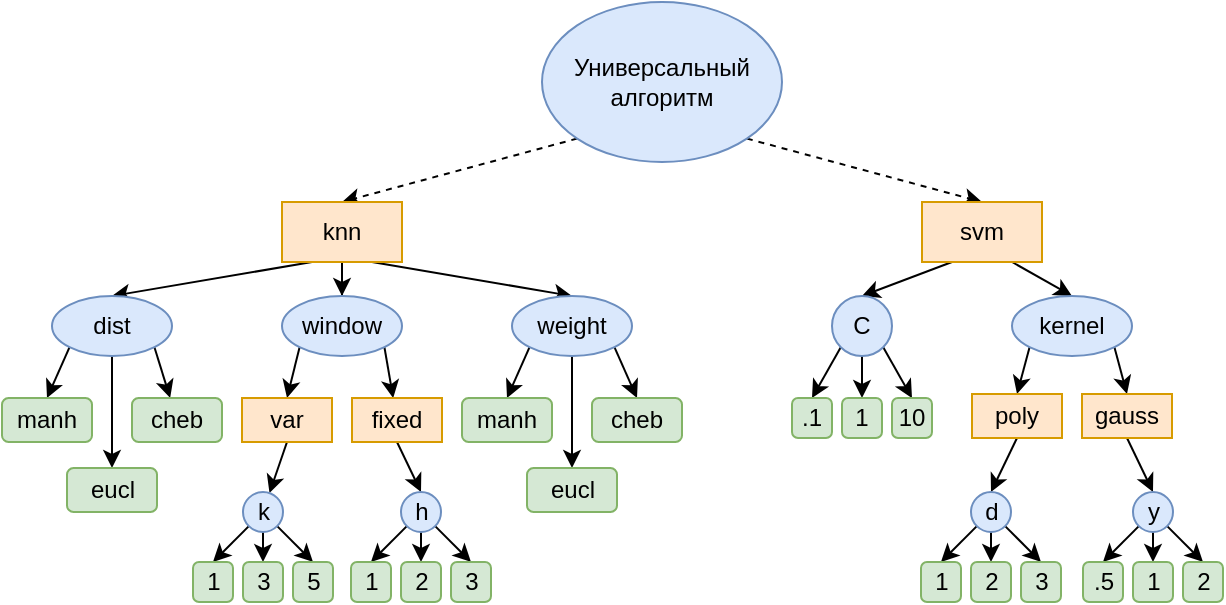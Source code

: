 <mxfile version="21.4.0" type="device">
  <diagram name="Страница 1" id="KDAQe_djjsRGyBR6coqq">
    <mxGraphModel dx="1434" dy="741" grid="1" gridSize="10" guides="1" tooltips="1" connect="1" arrows="1" fold="1" page="1" pageScale="1" pageWidth="1100" pageHeight="850" math="0" shadow="0">
      <root>
        <mxCell id="0" />
        <mxCell id="1" parent="0" />
        <mxCell id="blKDnh3Oih4nJDpGrEhD-10" style="rounded=0;orthogonalLoop=1;jettySize=auto;html=1;exitX=0;exitY=1;exitDx=0;exitDy=0;entryX=0.5;entryY=0;entryDx=0;entryDy=0;dashed=1;" parent="1" source="blKDnh3Oih4nJDpGrEhD-1" target="blKDnh3Oih4nJDpGrEhD-2" edge="1">
          <mxGeometry relative="1" as="geometry" />
        </mxCell>
        <mxCell id="blKDnh3Oih4nJDpGrEhD-11" style="rounded=0;orthogonalLoop=1;jettySize=auto;html=1;exitX=1;exitY=1;exitDx=0;exitDy=0;entryX=0.5;entryY=0;entryDx=0;entryDy=0;dashed=1;" parent="1" source="blKDnh3Oih4nJDpGrEhD-1" target="blKDnh3Oih4nJDpGrEhD-3" edge="1">
          <mxGeometry relative="1" as="geometry" />
        </mxCell>
        <mxCell id="blKDnh3Oih4nJDpGrEhD-1" value="Универсальный&lt;br&gt;алгоритм" style="ellipse;whiteSpace=wrap;html=1;fillColor=#dae8fc;strokeColor=#6c8ebf;" parent="1" vertex="1">
          <mxGeometry x="515" y="275" width="120" height="80" as="geometry" />
        </mxCell>
        <mxCell id="blKDnh3Oih4nJDpGrEhD-12" style="rounded=0;orthogonalLoop=1;jettySize=auto;html=1;exitX=0.25;exitY=1;exitDx=0;exitDy=0;entryX=0.5;entryY=0;entryDx=0;entryDy=0;" parent="1" source="blKDnh3Oih4nJDpGrEhD-2" target="blKDnh3Oih4nJDpGrEhD-4" edge="1">
          <mxGeometry relative="1" as="geometry" />
        </mxCell>
        <mxCell id="blKDnh3Oih4nJDpGrEhD-13" style="edgeStyle=orthogonalEdgeStyle;rounded=0;orthogonalLoop=1;jettySize=auto;html=1;entryX=0.5;entryY=0;entryDx=0;entryDy=0;" parent="1" source="blKDnh3Oih4nJDpGrEhD-2" target="blKDnh3Oih4nJDpGrEhD-6" edge="1">
          <mxGeometry relative="1" as="geometry" />
        </mxCell>
        <mxCell id="blKDnh3Oih4nJDpGrEhD-14" style="rounded=0;orthogonalLoop=1;jettySize=auto;html=1;exitX=0.75;exitY=1;exitDx=0;exitDy=0;entryX=0.5;entryY=0;entryDx=0;entryDy=0;" parent="1" source="blKDnh3Oih4nJDpGrEhD-2" target="blKDnh3Oih4nJDpGrEhD-7" edge="1">
          <mxGeometry relative="1" as="geometry" />
        </mxCell>
        <mxCell id="blKDnh3Oih4nJDpGrEhD-2" value="knn" style="rounded=0;whiteSpace=wrap;html=1;fillColor=#ffe6cc;strokeColor=#d79b00;" parent="1" vertex="1">
          <mxGeometry x="385" y="375" width="60" height="30" as="geometry" />
        </mxCell>
        <mxCell id="blKDnh3Oih4nJDpGrEhD-15" style="rounded=0;orthogonalLoop=1;jettySize=auto;html=1;exitX=0.25;exitY=1;exitDx=0;exitDy=0;entryX=0.5;entryY=0;entryDx=0;entryDy=0;" parent="1" source="blKDnh3Oih4nJDpGrEhD-3" target="blKDnh3Oih4nJDpGrEhD-8" edge="1">
          <mxGeometry relative="1" as="geometry" />
        </mxCell>
        <mxCell id="blKDnh3Oih4nJDpGrEhD-16" style="rounded=0;orthogonalLoop=1;jettySize=auto;html=1;exitX=0.75;exitY=1;exitDx=0;exitDy=0;entryX=0.5;entryY=0;entryDx=0;entryDy=0;" parent="1" source="blKDnh3Oih4nJDpGrEhD-3" target="blKDnh3Oih4nJDpGrEhD-9" edge="1">
          <mxGeometry relative="1" as="geometry" />
        </mxCell>
        <mxCell id="blKDnh3Oih4nJDpGrEhD-3" value="svm" style="rounded=0;whiteSpace=wrap;html=1;fillColor=#ffe6cc;strokeColor=#d79b00;" parent="1" vertex="1">
          <mxGeometry x="705" y="375" width="60" height="30" as="geometry" />
        </mxCell>
        <mxCell id="blKDnh3Oih4nJDpGrEhD-20" style="rounded=0;orthogonalLoop=1;jettySize=auto;html=1;entryX=0.5;entryY=0;entryDx=0;entryDy=0;" parent="1" source="blKDnh3Oih4nJDpGrEhD-4" target="blKDnh3Oih4nJDpGrEhD-17" edge="1">
          <mxGeometry relative="1" as="geometry" />
        </mxCell>
        <mxCell id="blKDnh3Oih4nJDpGrEhD-21" style="rounded=0;orthogonalLoop=1;jettySize=auto;html=1;exitX=0;exitY=1;exitDx=0;exitDy=0;entryX=0.5;entryY=0;entryDx=0;entryDy=0;" parent="1" source="blKDnh3Oih4nJDpGrEhD-4" target="blKDnh3Oih4nJDpGrEhD-18" edge="1">
          <mxGeometry relative="1" as="geometry" />
        </mxCell>
        <mxCell id="blKDnh3Oih4nJDpGrEhD-29" style="rounded=0;orthogonalLoop=1;jettySize=auto;html=1;exitX=1;exitY=1;exitDx=0;exitDy=0;" parent="1" source="blKDnh3Oih4nJDpGrEhD-4" target="blKDnh3Oih4nJDpGrEhD-19" edge="1">
          <mxGeometry relative="1" as="geometry" />
        </mxCell>
        <mxCell id="blKDnh3Oih4nJDpGrEhD-4" value="dist" style="ellipse;whiteSpace=wrap;html=1;fillColor=#dae8fc;strokeColor=#6c8ebf;" parent="1" vertex="1">
          <mxGeometry x="270" y="422" width="60" height="30" as="geometry" />
        </mxCell>
        <mxCell id="blKDnh3Oih4nJDpGrEhD-24" style="rounded=0;orthogonalLoop=1;jettySize=auto;html=1;exitX=0;exitY=1;exitDx=0;exitDy=0;entryX=0.5;entryY=0;entryDx=0;entryDy=0;" parent="1" source="blKDnh3Oih4nJDpGrEhD-6" target="blKDnh3Oih4nJDpGrEhD-23" edge="1">
          <mxGeometry relative="1" as="geometry" />
        </mxCell>
        <mxCell id="blKDnh3Oih4nJDpGrEhD-26" style="rounded=0;orthogonalLoop=1;jettySize=auto;html=1;exitX=1;exitY=1;exitDx=0;exitDy=0;" parent="1" source="blKDnh3Oih4nJDpGrEhD-6" target="blKDnh3Oih4nJDpGrEhD-25" edge="1">
          <mxGeometry relative="1" as="geometry" />
        </mxCell>
        <mxCell id="blKDnh3Oih4nJDpGrEhD-6" value="window" style="ellipse;whiteSpace=wrap;html=1;fillColor=#dae8fc;strokeColor=#6c8ebf;" parent="1" vertex="1">
          <mxGeometry x="385" y="422" width="60" height="30" as="geometry" />
        </mxCell>
        <mxCell id="blKDnh3Oih4nJDpGrEhD-34" style="rounded=0;orthogonalLoop=1;jettySize=auto;html=1;exitX=0;exitY=1;exitDx=0;exitDy=0;entryX=0.5;entryY=0;entryDx=0;entryDy=0;" parent="1" source="blKDnh3Oih4nJDpGrEhD-7" target="blKDnh3Oih4nJDpGrEhD-31" edge="1">
          <mxGeometry relative="1" as="geometry" />
        </mxCell>
        <mxCell id="blKDnh3Oih4nJDpGrEhD-35" style="rounded=0;orthogonalLoop=1;jettySize=auto;html=1;exitX=1;exitY=1;exitDx=0;exitDy=0;entryX=0.5;entryY=0;entryDx=0;entryDy=0;" parent="1" source="blKDnh3Oih4nJDpGrEhD-7" target="blKDnh3Oih4nJDpGrEhD-32" edge="1">
          <mxGeometry relative="1" as="geometry" />
        </mxCell>
        <mxCell id="blKDnh3Oih4nJDpGrEhD-36" style="edgeStyle=orthogonalEdgeStyle;rounded=0;orthogonalLoop=1;jettySize=auto;html=1;exitX=0.5;exitY=1;exitDx=0;exitDy=0;" parent="1" source="blKDnh3Oih4nJDpGrEhD-7" target="blKDnh3Oih4nJDpGrEhD-33" edge="1">
          <mxGeometry relative="1" as="geometry" />
        </mxCell>
        <mxCell id="blKDnh3Oih4nJDpGrEhD-7" value="weight" style="ellipse;whiteSpace=wrap;html=1;fillColor=#dae8fc;strokeColor=#6c8ebf;" parent="1" vertex="1">
          <mxGeometry x="500" y="422" width="60" height="30" as="geometry" />
        </mxCell>
        <mxCell id="blKDnh3Oih4nJDpGrEhD-60" style="rounded=0;orthogonalLoop=1;jettySize=auto;html=1;exitX=0;exitY=1;exitDx=0;exitDy=0;entryX=0.5;entryY=0;entryDx=0;entryDy=0;" parent="1" source="blKDnh3Oih4nJDpGrEhD-8" target="blKDnh3Oih4nJDpGrEhD-57" edge="1">
          <mxGeometry relative="1" as="geometry" />
        </mxCell>
        <mxCell id="blKDnh3Oih4nJDpGrEhD-61" style="rounded=0;orthogonalLoop=1;jettySize=auto;html=1;exitX=0.5;exitY=1;exitDx=0;exitDy=0;entryX=0.5;entryY=0;entryDx=0;entryDy=0;" parent="1" source="blKDnh3Oih4nJDpGrEhD-8" target="blKDnh3Oih4nJDpGrEhD-58" edge="1">
          <mxGeometry relative="1" as="geometry" />
        </mxCell>
        <mxCell id="blKDnh3Oih4nJDpGrEhD-62" style="rounded=0;orthogonalLoop=1;jettySize=auto;html=1;exitX=1;exitY=1;exitDx=0;exitDy=0;entryX=0.5;entryY=0;entryDx=0;entryDy=0;" parent="1" source="blKDnh3Oih4nJDpGrEhD-8" target="blKDnh3Oih4nJDpGrEhD-59" edge="1">
          <mxGeometry relative="1" as="geometry" />
        </mxCell>
        <mxCell id="blKDnh3Oih4nJDpGrEhD-8" value="C" style="ellipse;whiteSpace=wrap;html=1;fillColor=#dae8fc;strokeColor=#6c8ebf;" parent="1" vertex="1">
          <mxGeometry x="660" y="422" width="30" height="30" as="geometry" />
        </mxCell>
        <mxCell id="blKDnh3Oih4nJDpGrEhD-83" style="rounded=0;orthogonalLoop=1;jettySize=auto;html=1;exitX=0;exitY=1;exitDx=0;exitDy=0;entryX=0.5;entryY=0;entryDx=0;entryDy=0;" parent="1" source="blKDnh3Oih4nJDpGrEhD-9" target="blKDnh3Oih4nJDpGrEhD-65" edge="1">
          <mxGeometry relative="1" as="geometry" />
        </mxCell>
        <mxCell id="blKDnh3Oih4nJDpGrEhD-84" style="rounded=0;orthogonalLoop=1;jettySize=auto;html=1;exitX=1;exitY=1;exitDx=0;exitDy=0;entryX=0.5;entryY=0;entryDx=0;entryDy=0;" parent="1" source="blKDnh3Oih4nJDpGrEhD-9" target="blKDnh3Oih4nJDpGrEhD-66" edge="1">
          <mxGeometry relative="1" as="geometry" />
        </mxCell>
        <mxCell id="blKDnh3Oih4nJDpGrEhD-9" value="kernel" style="ellipse;whiteSpace=wrap;html=1;fillColor=#dae8fc;strokeColor=#6c8ebf;" parent="1" vertex="1">
          <mxGeometry x="750" y="422" width="60" height="30" as="geometry" />
        </mxCell>
        <mxCell id="blKDnh3Oih4nJDpGrEhD-18" value="manh" style="rounded=1;whiteSpace=wrap;html=1;fillColor=#d5e8d4;strokeColor=#82b366;" parent="1" vertex="1">
          <mxGeometry x="245" y="473" width="45" height="22" as="geometry" />
        </mxCell>
        <mxCell id="blKDnh3Oih4nJDpGrEhD-19" value="cheb" style="rounded=1;whiteSpace=wrap;html=1;fillColor=#d5e8d4;strokeColor=#82b366;" parent="1" vertex="1">
          <mxGeometry x="310" y="473" width="45" height="22" as="geometry" />
        </mxCell>
        <mxCell id="blKDnh3Oih4nJDpGrEhD-48" style="rounded=0;orthogonalLoop=1;jettySize=auto;html=1;exitX=0.5;exitY=1;exitDx=0;exitDy=0;" parent="1" source="blKDnh3Oih4nJDpGrEhD-23" target="blKDnh3Oih4nJDpGrEhD-37" edge="1">
          <mxGeometry relative="1" as="geometry" />
        </mxCell>
        <mxCell id="blKDnh3Oih4nJDpGrEhD-49" style="rounded=0;orthogonalLoop=1;jettySize=auto;html=1;exitX=0.5;exitY=1;exitDx=0;exitDy=0;entryX=0.5;entryY=0;entryDx=0;entryDy=0;" parent="1" source="blKDnh3Oih4nJDpGrEhD-25" target="blKDnh3Oih4nJDpGrEhD-38" edge="1">
          <mxGeometry relative="1" as="geometry" />
        </mxCell>
        <mxCell id="blKDnh3Oih4nJDpGrEhD-23" value="var" style="rounded=0;whiteSpace=wrap;html=1;fillColor=#ffe6cc;strokeColor=#d79b00;" parent="1" vertex="1">
          <mxGeometry x="365" y="473" width="45" height="22" as="geometry" />
        </mxCell>
        <mxCell id="blKDnh3Oih4nJDpGrEhD-25" value="fixed" style="rounded=0;whiteSpace=wrap;html=1;fillColor=#ffe6cc;strokeColor=#d79b00;" parent="1" vertex="1">
          <mxGeometry x="420" y="473" width="45" height="22" as="geometry" />
        </mxCell>
        <mxCell id="blKDnh3Oih4nJDpGrEhD-17" value="eucl" style="rounded=1;whiteSpace=wrap;html=1;fillColor=#d5e8d4;strokeColor=#82b366;" parent="1" vertex="1">
          <mxGeometry x="277.5" y="508" width="45" height="22" as="geometry" />
        </mxCell>
        <mxCell id="blKDnh3Oih4nJDpGrEhD-31" value="manh" style="rounded=1;whiteSpace=wrap;html=1;fillColor=#d5e8d4;strokeColor=#82b366;" parent="1" vertex="1">
          <mxGeometry x="475" y="473" width="45" height="22" as="geometry" />
        </mxCell>
        <mxCell id="blKDnh3Oih4nJDpGrEhD-32" value="cheb" style="rounded=1;whiteSpace=wrap;html=1;fillColor=#d5e8d4;strokeColor=#82b366;" parent="1" vertex="1">
          <mxGeometry x="540" y="473" width="45" height="22" as="geometry" />
        </mxCell>
        <mxCell id="blKDnh3Oih4nJDpGrEhD-33" value="eucl" style="rounded=1;whiteSpace=wrap;html=1;fillColor=#d5e8d4;strokeColor=#82b366;" parent="1" vertex="1">
          <mxGeometry x="507.5" y="508" width="45" height="22" as="geometry" />
        </mxCell>
        <mxCell id="blKDnh3Oih4nJDpGrEhD-50" style="rounded=0;orthogonalLoop=1;jettySize=auto;html=1;exitX=0;exitY=1;exitDx=0;exitDy=0;entryX=0.5;entryY=0;entryDx=0;entryDy=0;" parent="1" source="blKDnh3Oih4nJDpGrEhD-37" target="blKDnh3Oih4nJDpGrEhD-40" edge="1">
          <mxGeometry relative="1" as="geometry" />
        </mxCell>
        <mxCell id="blKDnh3Oih4nJDpGrEhD-51" style="rounded=0;orthogonalLoop=1;jettySize=auto;html=1;exitX=0.5;exitY=1;exitDx=0;exitDy=0;entryX=0.5;entryY=0;entryDx=0;entryDy=0;" parent="1" source="blKDnh3Oih4nJDpGrEhD-37" target="blKDnh3Oih4nJDpGrEhD-41" edge="1">
          <mxGeometry relative="1" as="geometry" />
        </mxCell>
        <mxCell id="blKDnh3Oih4nJDpGrEhD-52" style="rounded=0;orthogonalLoop=1;jettySize=auto;html=1;exitX=1;exitY=1;exitDx=0;exitDy=0;entryX=0.5;entryY=0;entryDx=0;entryDy=0;" parent="1" source="blKDnh3Oih4nJDpGrEhD-37" target="blKDnh3Oih4nJDpGrEhD-42" edge="1">
          <mxGeometry relative="1" as="geometry" />
        </mxCell>
        <mxCell id="blKDnh3Oih4nJDpGrEhD-37" value="k" style="ellipse;whiteSpace=wrap;html=1;aspect=fixed;fillColor=#dae8fc;strokeColor=#6c8ebf;" parent="1" vertex="1">
          <mxGeometry x="365.5" y="520" width="20" height="20" as="geometry" />
        </mxCell>
        <mxCell id="blKDnh3Oih4nJDpGrEhD-53" style="rounded=0;orthogonalLoop=1;jettySize=auto;html=1;exitX=0;exitY=1;exitDx=0;exitDy=0;entryX=0.5;entryY=0;entryDx=0;entryDy=0;" parent="1" source="blKDnh3Oih4nJDpGrEhD-38" target="blKDnh3Oih4nJDpGrEhD-43" edge="1">
          <mxGeometry relative="1" as="geometry" />
        </mxCell>
        <mxCell id="blKDnh3Oih4nJDpGrEhD-55" style="rounded=0;orthogonalLoop=1;jettySize=auto;html=1;exitX=0.5;exitY=1;exitDx=0;exitDy=0;entryX=0.5;entryY=0;entryDx=0;entryDy=0;" parent="1" source="blKDnh3Oih4nJDpGrEhD-38" target="blKDnh3Oih4nJDpGrEhD-44" edge="1">
          <mxGeometry relative="1" as="geometry" />
        </mxCell>
        <mxCell id="blKDnh3Oih4nJDpGrEhD-56" style="rounded=0;orthogonalLoop=1;jettySize=auto;html=1;exitX=1;exitY=1;exitDx=0;exitDy=0;entryX=0.5;entryY=0;entryDx=0;entryDy=0;" parent="1" source="blKDnh3Oih4nJDpGrEhD-38" target="blKDnh3Oih4nJDpGrEhD-45" edge="1">
          <mxGeometry relative="1" as="geometry" />
        </mxCell>
        <mxCell id="blKDnh3Oih4nJDpGrEhD-38" value="h" style="ellipse;whiteSpace=wrap;html=1;aspect=fixed;fillColor=#dae8fc;strokeColor=#6c8ebf;" parent="1" vertex="1">
          <mxGeometry x="444.5" y="520" width="20" height="20" as="geometry" />
        </mxCell>
        <mxCell id="blKDnh3Oih4nJDpGrEhD-40" value="1" style="rounded=1;whiteSpace=wrap;html=1;fillColor=#d5e8d4;strokeColor=#82b366;" parent="1" vertex="1">
          <mxGeometry x="340.5" y="555" width="20" height="20" as="geometry" />
        </mxCell>
        <mxCell id="blKDnh3Oih4nJDpGrEhD-41" value="3" style="rounded=1;whiteSpace=wrap;html=1;fillColor=#d5e8d4;strokeColor=#82b366;" parent="1" vertex="1">
          <mxGeometry x="365.5" y="555" width="20" height="20" as="geometry" />
        </mxCell>
        <mxCell id="blKDnh3Oih4nJDpGrEhD-42" value="5" style="rounded=1;whiteSpace=wrap;html=1;fillColor=#d5e8d4;strokeColor=#82b366;" parent="1" vertex="1">
          <mxGeometry x="390.5" y="555" width="20" height="20" as="geometry" />
        </mxCell>
        <mxCell id="blKDnh3Oih4nJDpGrEhD-43" value="1" style="rounded=1;whiteSpace=wrap;html=1;fillColor=#d5e8d4;strokeColor=#82b366;" parent="1" vertex="1">
          <mxGeometry x="419.5" y="555" width="20" height="20" as="geometry" />
        </mxCell>
        <mxCell id="blKDnh3Oih4nJDpGrEhD-44" value="2" style="rounded=1;whiteSpace=wrap;html=1;fillColor=#d5e8d4;strokeColor=#82b366;" parent="1" vertex="1">
          <mxGeometry x="444.5" y="555" width="20" height="20" as="geometry" />
        </mxCell>
        <mxCell id="blKDnh3Oih4nJDpGrEhD-45" value="3" style="rounded=1;whiteSpace=wrap;html=1;fillColor=#d5e8d4;strokeColor=#82b366;" parent="1" vertex="1">
          <mxGeometry x="469.5" y="555" width="20" height="20" as="geometry" />
        </mxCell>
        <mxCell id="blKDnh3Oih4nJDpGrEhD-57" value=".1" style="rounded=1;whiteSpace=wrap;html=1;fillColor=#d5e8d4;strokeColor=#82b366;" parent="1" vertex="1">
          <mxGeometry x="640" y="473" width="20" height="20" as="geometry" />
        </mxCell>
        <mxCell id="blKDnh3Oih4nJDpGrEhD-58" value="1" style="rounded=1;whiteSpace=wrap;html=1;fillColor=#d5e8d4;strokeColor=#82b366;" parent="1" vertex="1">
          <mxGeometry x="665" y="473" width="20" height="20" as="geometry" />
        </mxCell>
        <mxCell id="blKDnh3Oih4nJDpGrEhD-59" value="10" style="rounded=1;whiteSpace=wrap;html=1;fillColor=#d5e8d4;strokeColor=#82b366;" parent="1" vertex="1">
          <mxGeometry x="690" y="473" width="20" height="20" as="geometry" />
        </mxCell>
        <mxCell id="blKDnh3Oih4nJDpGrEhD-74" style="rounded=0;orthogonalLoop=1;jettySize=auto;html=1;exitX=0.5;exitY=1;exitDx=0;exitDy=0;entryX=0.5;entryY=0;entryDx=0;entryDy=0;" parent="1" source="blKDnh3Oih4nJDpGrEhD-65" target="blKDnh3Oih4nJDpGrEhD-70" edge="1">
          <mxGeometry relative="1" as="geometry" />
        </mxCell>
        <mxCell id="blKDnh3Oih4nJDpGrEhD-65" value="poly" style="rounded=0;whiteSpace=wrap;html=1;fillColor=#ffe6cc;strokeColor=#d79b00;" parent="1" vertex="1">
          <mxGeometry x="730" y="471" width="45" height="22" as="geometry" />
        </mxCell>
        <mxCell id="blKDnh3Oih4nJDpGrEhD-82" style="rounded=0;orthogonalLoop=1;jettySize=auto;html=1;exitX=0.5;exitY=1;exitDx=0;exitDy=0;entryX=0.5;entryY=0;entryDx=0;entryDy=0;" parent="1" source="blKDnh3Oih4nJDpGrEhD-66" target="blKDnh3Oih4nJDpGrEhD-78" edge="1">
          <mxGeometry relative="1" as="geometry" />
        </mxCell>
        <mxCell id="blKDnh3Oih4nJDpGrEhD-66" value="gauss" style="rounded=0;whiteSpace=wrap;html=1;fillColor=#ffe6cc;strokeColor=#d79b00;" parent="1" vertex="1">
          <mxGeometry x="785" y="471" width="45" height="22" as="geometry" />
        </mxCell>
        <mxCell id="blKDnh3Oih4nJDpGrEhD-67" style="rounded=0;orthogonalLoop=1;jettySize=auto;html=1;exitX=0;exitY=1;exitDx=0;exitDy=0;entryX=0.5;entryY=0;entryDx=0;entryDy=0;" parent="1" source="blKDnh3Oih4nJDpGrEhD-70" target="blKDnh3Oih4nJDpGrEhD-71" edge="1">
          <mxGeometry relative="1" as="geometry" />
        </mxCell>
        <mxCell id="blKDnh3Oih4nJDpGrEhD-68" style="rounded=0;orthogonalLoop=1;jettySize=auto;html=1;exitX=0.5;exitY=1;exitDx=0;exitDy=0;entryX=0.5;entryY=0;entryDx=0;entryDy=0;" parent="1" source="blKDnh3Oih4nJDpGrEhD-70" target="blKDnh3Oih4nJDpGrEhD-72" edge="1">
          <mxGeometry relative="1" as="geometry" />
        </mxCell>
        <mxCell id="blKDnh3Oih4nJDpGrEhD-69" style="rounded=0;orthogonalLoop=1;jettySize=auto;html=1;exitX=1;exitY=1;exitDx=0;exitDy=0;entryX=0.5;entryY=0;entryDx=0;entryDy=0;" parent="1" source="blKDnh3Oih4nJDpGrEhD-70" target="blKDnh3Oih4nJDpGrEhD-73" edge="1">
          <mxGeometry relative="1" as="geometry" />
        </mxCell>
        <mxCell id="blKDnh3Oih4nJDpGrEhD-70" value="d" style="ellipse;whiteSpace=wrap;html=1;aspect=fixed;fillColor=#dae8fc;strokeColor=#6c8ebf;" parent="1" vertex="1">
          <mxGeometry x="729.5" y="520" width="20" height="20" as="geometry" />
        </mxCell>
        <mxCell id="blKDnh3Oih4nJDpGrEhD-71" value="1" style="rounded=1;whiteSpace=wrap;html=1;fillColor=#d5e8d4;strokeColor=#82b366;" parent="1" vertex="1">
          <mxGeometry x="704.5" y="555" width="20" height="20" as="geometry" />
        </mxCell>
        <mxCell id="blKDnh3Oih4nJDpGrEhD-72" value="2" style="rounded=1;whiteSpace=wrap;html=1;fillColor=#d5e8d4;strokeColor=#82b366;" parent="1" vertex="1">
          <mxGeometry x="729.5" y="555" width="20" height="20" as="geometry" />
        </mxCell>
        <mxCell id="blKDnh3Oih4nJDpGrEhD-73" value="3" style="rounded=1;whiteSpace=wrap;html=1;fillColor=#d5e8d4;strokeColor=#82b366;" parent="1" vertex="1">
          <mxGeometry x="754.5" y="555" width="20" height="20" as="geometry" />
        </mxCell>
        <mxCell id="blKDnh3Oih4nJDpGrEhD-75" style="rounded=0;orthogonalLoop=1;jettySize=auto;html=1;exitX=0;exitY=1;exitDx=0;exitDy=0;entryX=0.5;entryY=0;entryDx=0;entryDy=0;" parent="1" source="blKDnh3Oih4nJDpGrEhD-78" target="blKDnh3Oih4nJDpGrEhD-79" edge="1">
          <mxGeometry relative="1" as="geometry" />
        </mxCell>
        <mxCell id="blKDnh3Oih4nJDpGrEhD-76" style="rounded=0;orthogonalLoop=1;jettySize=auto;html=1;exitX=0.5;exitY=1;exitDx=0;exitDy=0;entryX=0.5;entryY=0;entryDx=0;entryDy=0;" parent="1" source="blKDnh3Oih4nJDpGrEhD-78" target="blKDnh3Oih4nJDpGrEhD-80" edge="1">
          <mxGeometry relative="1" as="geometry" />
        </mxCell>
        <mxCell id="blKDnh3Oih4nJDpGrEhD-77" style="rounded=0;orthogonalLoop=1;jettySize=auto;html=1;exitX=1;exitY=1;exitDx=0;exitDy=0;entryX=0.5;entryY=0;entryDx=0;entryDy=0;" parent="1" source="blKDnh3Oih4nJDpGrEhD-78" target="blKDnh3Oih4nJDpGrEhD-81" edge="1">
          <mxGeometry relative="1" as="geometry" />
        </mxCell>
        <mxCell id="blKDnh3Oih4nJDpGrEhD-78" value="y" style="ellipse;whiteSpace=wrap;html=1;aspect=fixed;fillColor=#dae8fc;strokeColor=#6c8ebf;" parent="1" vertex="1">
          <mxGeometry x="810.5" y="520" width="20" height="20" as="geometry" />
        </mxCell>
        <mxCell id="blKDnh3Oih4nJDpGrEhD-79" value=".5" style="rounded=1;whiteSpace=wrap;html=1;fillColor=#d5e8d4;strokeColor=#82b366;" parent="1" vertex="1">
          <mxGeometry x="785.5" y="555" width="20" height="20" as="geometry" />
        </mxCell>
        <mxCell id="blKDnh3Oih4nJDpGrEhD-80" value="1" style="rounded=1;whiteSpace=wrap;html=1;fillColor=#d5e8d4;strokeColor=#82b366;" parent="1" vertex="1">
          <mxGeometry x="810.5" y="555" width="20" height="20" as="geometry" />
        </mxCell>
        <mxCell id="blKDnh3Oih4nJDpGrEhD-81" value="2" style="rounded=1;whiteSpace=wrap;html=1;fillColor=#d5e8d4;strokeColor=#82b366;" parent="1" vertex="1">
          <mxGeometry x="835.5" y="555" width="20" height="20" as="geometry" />
        </mxCell>
      </root>
    </mxGraphModel>
  </diagram>
</mxfile>
